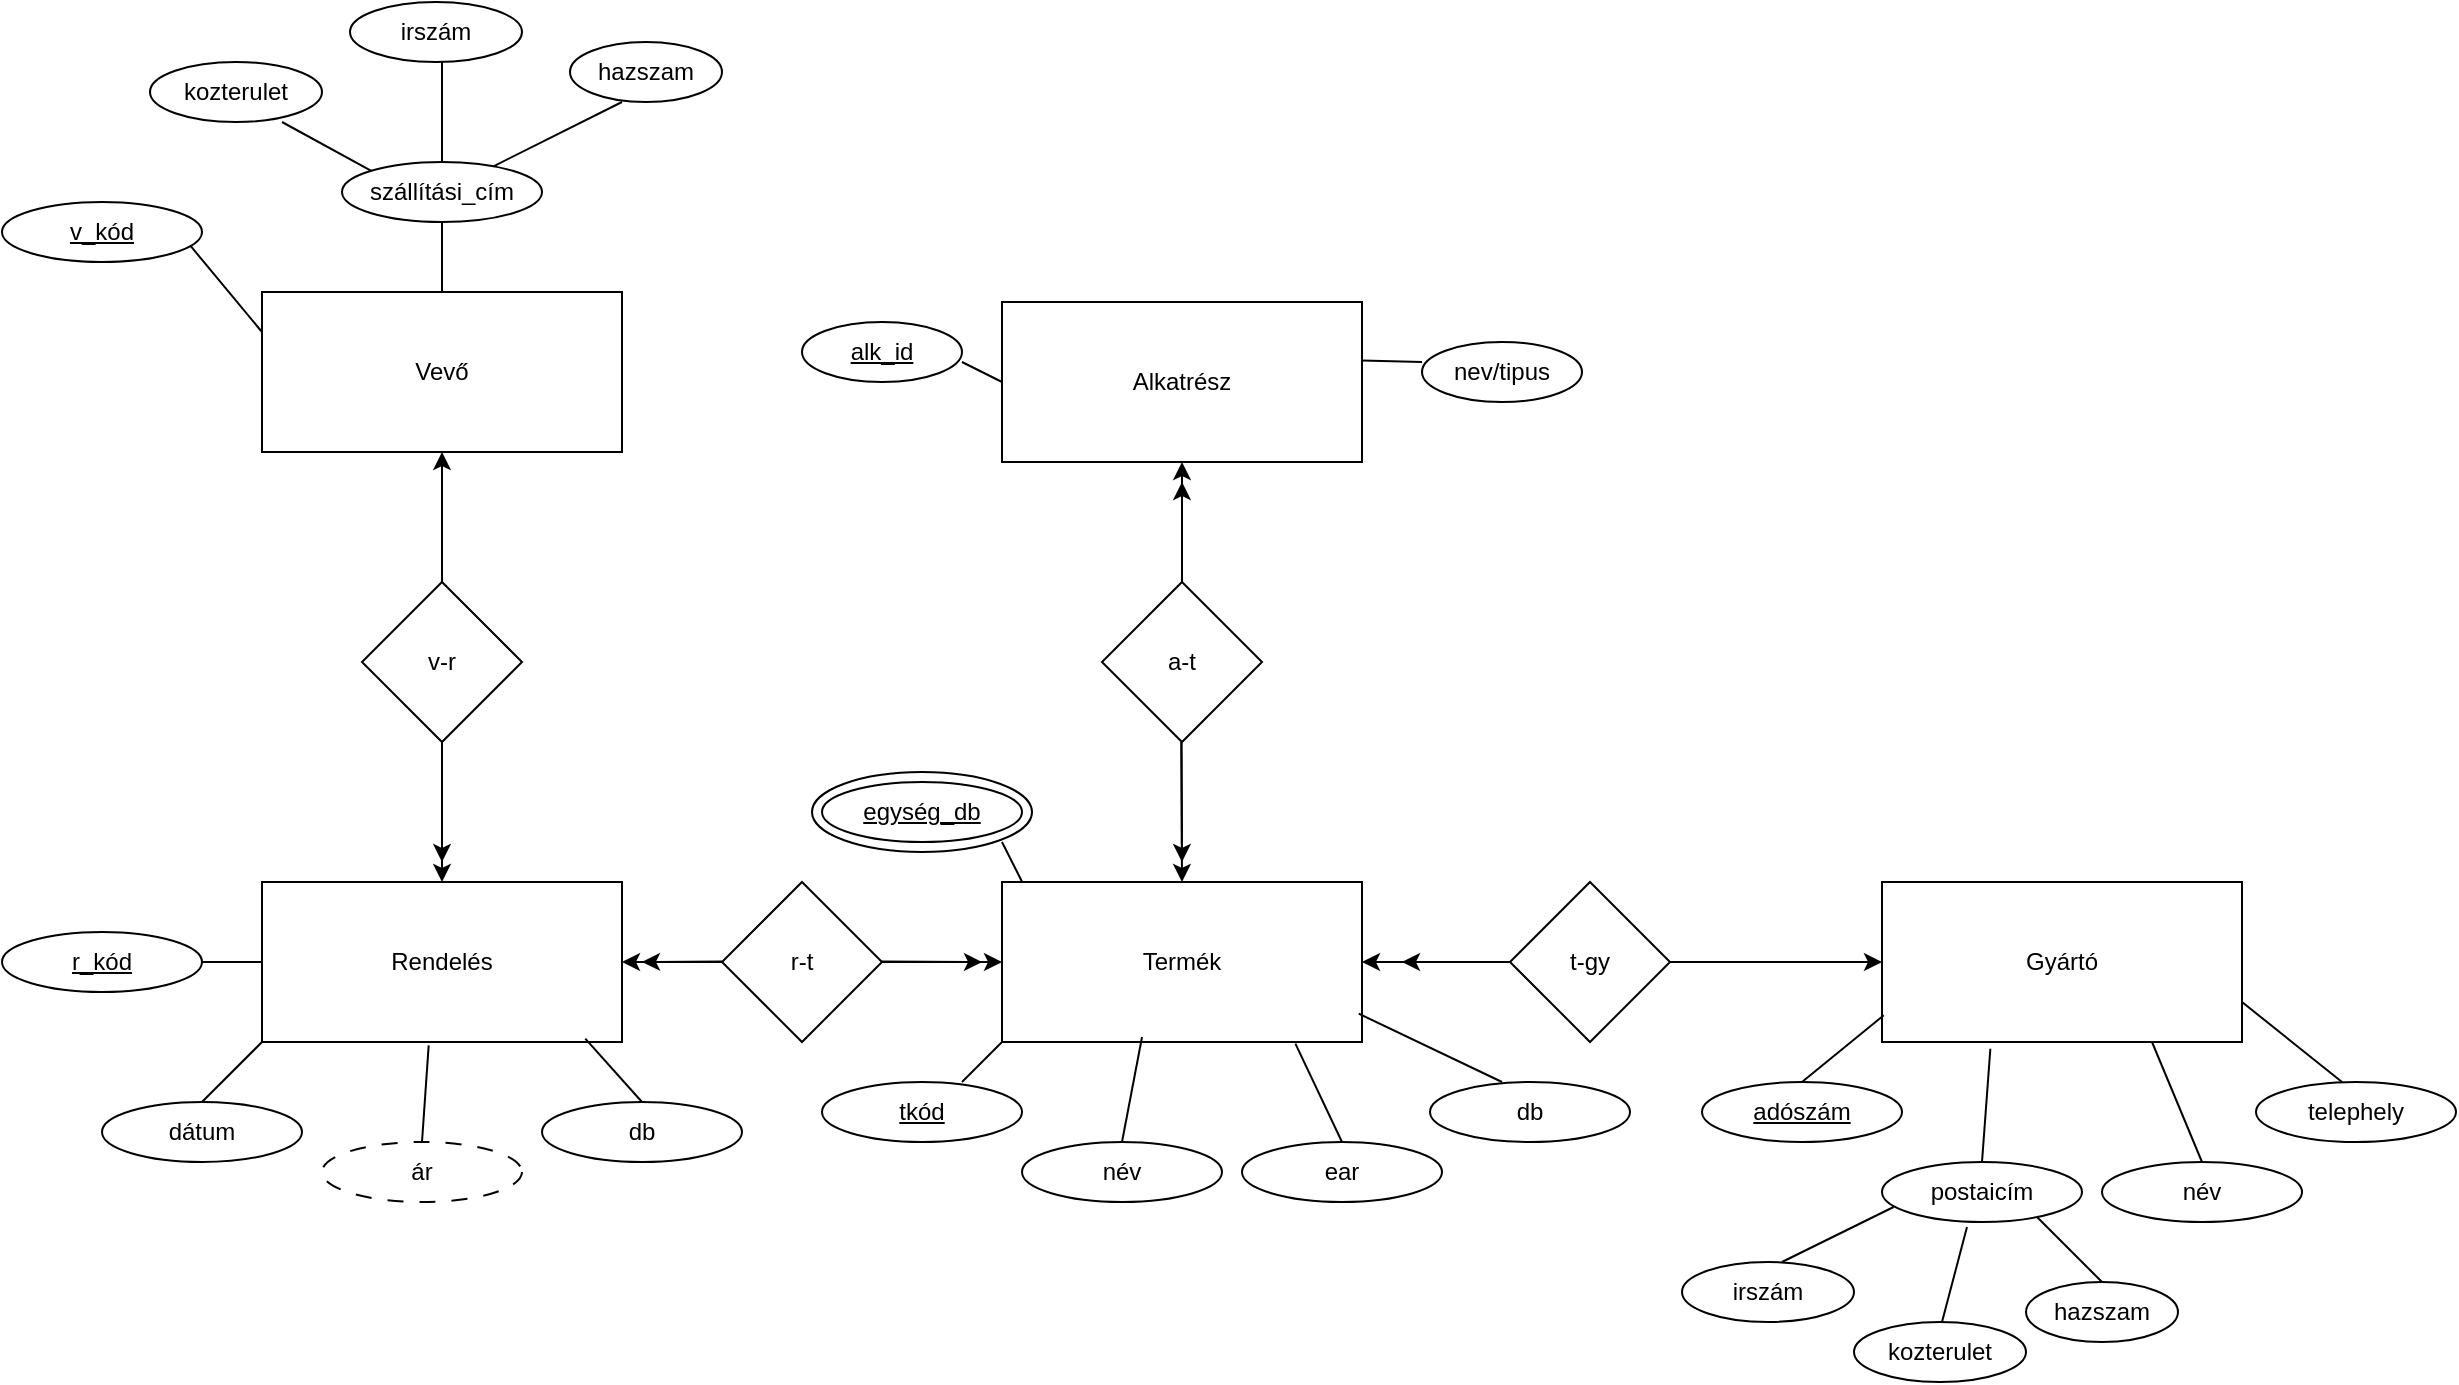 <mxfile version="24.7.17">
  <diagram name="1 oldal" id="ex3Txr2FjhUjlNpyfDLN">
    <mxGraphModel dx="2128" dy="3126" grid="1" gridSize="10" guides="1" tooltips="1" connect="1" arrows="1" fold="1" page="1" pageScale="2" pageWidth="827" pageHeight="1169" math="0" shadow="0">
      <root>
        <mxCell id="0" />
        <mxCell id="1" parent="0" />
        <mxCell id="LWF4Wzzg6qmSSUHvdloJ-1" value="Termék" style="rounded=0;whiteSpace=wrap;html=1;" parent="1" vertex="1">
          <mxGeometry x="470" y="380" width="180" height="80" as="geometry" />
        </mxCell>
        <mxCell id="LWF4Wzzg6qmSSUHvdloJ-2" value="Gyártó" style="rounded=0;whiteSpace=wrap;html=1;" parent="1" vertex="1">
          <mxGeometry x="910" y="380" width="180" height="80" as="geometry" />
        </mxCell>
        <mxCell id="LWF4Wzzg6qmSSUHvdloJ-19" value="t-gy" style="rhombus;whiteSpace=wrap;html=1;" parent="1" vertex="1">
          <mxGeometry x="724" y="380" width="80" height="80" as="geometry" />
        </mxCell>
        <mxCell id="LWF4Wzzg6qmSSUHvdloJ-22" value="" style="endArrow=classic;html=1;rounded=0;entryX=0;entryY=0.5;entryDx=0;entryDy=0;" parent="1" target="LWF4Wzzg6qmSSUHvdloJ-2" edge="1">
          <mxGeometry width="50" height="50" relative="1" as="geometry">
            <mxPoint x="804" y="420" as="sourcePoint" />
            <mxPoint x="854" y="370" as="targetPoint" />
          </mxGeometry>
        </mxCell>
        <mxCell id="LWF4Wzzg6qmSSUHvdloJ-23" value="" style="endArrow=classic;html=1;rounded=0;entryX=1;entryY=0.5;entryDx=0;entryDy=0;" parent="1" target="LWF4Wzzg6qmSSUHvdloJ-1" edge="1">
          <mxGeometry width="50" height="50" relative="1" as="geometry">
            <mxPoint x="724" y="420" as="sourcePoint" />
            <mxPoint x="774" y="370" as="targetPoint" />
          </mxGeometry>
        </mxCell>
        <mxCell id="LWF4Wzzg6qmSSUHvdloJ-24" value="" style="endArrow=classic;html=1;rounded=0;" parent="1" edge="1">
          <mxGeometry width="50" height="50" relative="1" as="geometry">
            <mxPoint x="720" y="420" as="sourcePoint" />
            <mxPoint x="670" y="420" as="targetPoint" />
          </mxGeometry>
        </mxCell>
        <mxCell id="LWF4Wzzg6qmSSUHvdloJ-25" value="&lt;u&gt;tkód&lt;/u&gt;" style="ellipse;whiteSpace=wrap;html=1;" parent="1" vertex="1">
          <mxGeometry x="380" y="480" width="100" height="30" as="geometry" />
        </mxCell>
        <mxCell id="LWF4Wzzg6qmSSUHvdloJ-26" value="név" style="ellipse;whiteSpace=wrap;html=1;" parent="1" vertex="1">
          <mxGeometry x="480" y="510" width="100" height="30" as="geometry" />
        </mxCell>
        <mxCell id="LWF4Wzzg6qmSSUHvdloJ-27" value="ear" style="ellipse;whiteSpace=wrap;html=1;" parent="1" vertex="1">
          <mxGeometry x="590" y="510" width="100" height="30" as="geometry" />
        </mxCell>
        <mxCell id="LWF4Wzzg6qmSSUHvdloJ-28" value="&lt;u&gt;adószám&lt;/u&gt;" style="ellipse;whiteSpace=wrap;html=1;" parent="1" vertex="1">
          <mxGeometry x="820" y="480" width="100" height="30" as="geometry" />
        </mxCell>
        <mxCell id="LWF4Wzzg6qmSSUHvdloJ-29" value="postaicím" style="ellipse;whiteSpace=wrap;html=1;" parent="1" vertex="1">
          <mxGeometry x="910" y="520" width="100" height="30" as="geometry" />
        </mxCell>
        <mxCell id="LWF4Wzzg6qmSSUHvdloJ-30" value="telephely" style="ellipse;whiteSpace=wrap;html=1;" parent="1" vertex="1">
          <mxGeometry x="1097" y="480" width="100" height="30" as="geometry" />
        </mxCell>
        <mxCell id="LWF4Wzzg6qmSSUHvdloJ-38" value="db" style="ellipse;whiteSpace=wrap;html=1;" parent="1" vertex="1">
          <mxGeometry x="684" y="480" width="100" height="30" as="geometry" />
        </mxCell>
        <mxCell id="LWF4Wzzg6qmSSUHvdloJ-39" value="név" style="ellipse;whiteSpace=wrap;html=1;" parent="1" vertex="1">
          <mxGeometry x="1020" y="520" width="100" height="30" as="geometry" />
        </mxCell>
        <mxCell id="LWF4Wzzg6qmSSUHvdloJ-40" value="irszám" style="ellipse;whiteSpace=wrap;html=1;" parent="1" vertex="1">
          <mxGeometry x="810" y="570" width="86" height="30" as="geometry" />
        </mxCell>
        <mxCell id="LWF4Wzzg6qmSSUHvdloJ-41" value="kozterulet" style="ellipse;whiteSpace=wrap;html=1;" parent="1" vertex="1">
          <mxGeometry x="896" y="600" width="86" height="30" as="geometry" />
        </mxCell>
        <mxCell id="LWF4Wzzg6qmSSUHvdloJ-42" value="hazszam" style="ellipse;whiteSpace=wrap;html=1;" parent="1" vertex="1">
          <mxGeometry x="982" y="580" width="76" height="30" as="geometry" />
        </mxCell>
        <mxCell id="LWF4Wzzg6qmSSUHvdloJ-44" value="Alkatrész" style="rounded=0;whiteSpace=wrap;html=1;" parent="1" vertex="1">
          <mxGeometry x="470" y="90" width="180" height="80" as="geometry" />
        </mxCell>
        <mxCell id="LWF4Wzzg6qmSSUHvdloJ-46" value="a-t" style="rhombus;whiteSpace=wrap;html=1;" parent="1" vertex="1">
          <mxGeometry x="520" y="230" width="80" height="80" as="geometry" />
        </mxCell>
        <mxCell id="LWF4Wzzg6qmSSUHvdloJ-49" value="" style="endArrow=classic;html=1;rounded=0;entryX=0.5;entryY=1;entryDx=0;entryDy=0;" parent="1" target="LWF4Wzzg6qmSSUHvdloJ-44" edge="1">
          <mxGeometry width="50" height="50" relative="1" as="geometry">
            <mxPoint x="560" y="230" as="sourcePoint" />
            <mxPoint x="610" y="180" as="targetPoint" />
          </mxGeometry>
        </mxCell>
        <mxCell id="LWF4Wzzg6qmSSUHvdloJ-50" value="" style="endArrow=classic;html=1;rounded=0;" parent="1" edge="1">
          <mxGeometry width="50" height="50" relative="1" as="geometry">
            <mxPoint x="559.71" y="310" as="sourcePoint" />
            <mxPoint x="560" y="380" as="targetPoint" />
          </mxGeometry>
        </mxCell>
        <mxCell id="LWF4Wzzg6qmSSUHvdloJ-51" value="" style="endArrow=classic;html=1;rounded=0;" parent="1" edge="1">
          <mxGeometry width="50" height="50" relative="1" as="geometry">
            <mxPoint x="559.71" y="310" as="sourcePoint" />
            <mxPoint x="560" y="370" as="targetPoint" />
          </mxGeometry>
        </mxCell>
        <mxCell id="LWF4Wzzg6qmSSUHvdloJ-52" value="nev/tipus" style="ellipse;whiteSpace=wrap;html=1;" parent="1" vertex="1">
          <mxGeometry x="680" y="110" width="80" height="30" as="geometry" />
        </mxCell>
        <mxCell id="LWF4Wzzg6qmSSUHvdloJ-53" value="" style="endArrow=classic;html=1;rounded=0;" parent="1" edge="1">
          <mxGeometry width="50" height="50" relative="1" as="geometry">
            <mxPoint x="560" y="230" as="sourcePoint" />
            <mxPoint x="560" y="180" as="targetPoint" />
          </mxGeometry>
        </mxCell>
        <mxCell id="LWF4Wzzg6qmSSUHvdloJ-55" value="&lt;u&gt;alk_id&lt;/u&gt;" style="ellipse;whiteSpace=wrap;html=1;" parent="1" vertex="1">
          <mxGeometry x="370" y="100" width="80" height="30" as="geometry" />
        </mxCell>
        <mxCell id="LWF4Wzzg6qmSSUHvdloJ-56" value="&lt;u&gt;egység_db&lt;/u&gt;" style="ellipse;whiteSpace=wrap;html=1;fillColor=none;" parent="1" vertex="1">
          <mxGeometry x="380" y="330" width="100" height="30" as="geometry" />
        </mxCell>
        <mxCell id="LWF4Wzzg6qmSSUHvdloJ-58" value="" style="ellipse;whiteSpace=wrap;html=1;fillColor=none;" parent="1" vertex="1">
          <mxGeometry x="375" y="325" width="110" height="40" as="geometry" />
        </mxCell>
        <mxCell id="LWF4Wzzg6qmSSUHvdloJ-59" value="" style="endArrow=none;html=1;rounded=0;entryX=0;entryY=1;entryDx=0;entryDy=0;" parent="1" target="LWF4Wzzg6qmSSUHvdloJ-1" edge="1">
          <mxGeometry width="50" height="50" relative="1" as="geometry">
            <mxPoint x="450" y="480" as="sourcePoint" />
            <mxPoint x="500" y="430" as="targetPoint" />
          </mxGeometry>
        </mxCell>
        <mxCell id="LWF4Wzzg6qmSSUHvdloJ-60" value="" style="endArrow=none;html=1;rounded=0;entryX=0.389;entryY=0.969;entryDx=0;entryDy=0;entryPerimeter=0;" parent="1" target="LWF4Wzzg6qmSSUHvdloJ-1" edge="1">
          <mxGeometry width="50" height="50" relative="1" as="geometry">
            <mxPoint x="530" y="510" as="sourcePoint" />
            <mxPoint x="580" y="460" as="targetPoint" />
          </mxGeometry>
        </mxCell>
        <mxCell id="LWF4Wzzg6qmSSUHvdloJ-61" value="" style="endArrow=none;html=1;rounded=0;entryX=0.815;entryY=1.01;entryDx=0;entryDy=0;entryPerimeter=0;" parent="1" target="LWF4Wzzg6qmSSUHvdloJ-1" edge="1">
          <mxGeometry width="50" height="50" relative="1" as="geometry">
            <mxPoint x="640" y="510" as="sourcePoint" />
            <mxPoint x="690" y="460" as="targetPoint" />
          </mxGeometry>
        </mxCell>
        <mxCell id="LWF4Wzzg6qmSSUHvdloJ-62" value="" style="endArrow=none;html=1;rounded=0;entryX=0.991;entryY=0.823;entryDx=0;entryDy=0;entryPerimeter=0;" parent="1" target="LWF4Wzzg6qmSSUHvdloJ-1" edge="1">
          <mxGeometry width="50" height="50" relative="1" as="geometry">
            <mxPoint x="720" y="480" as="sourcePoint" />
            <mxPoint x="770" y="430" as="targetPoint" />
          </mxGeometry>
        </mxCell>
        <mxCell id="LWF4Wzzg6qmSSUHvdloJ-63" value="" style="endArrow=none;html=1;rounded=0;entryX=0.005;entryY=0.833;entryDx=0;entryDy=0;entryPerimeter=0;" parent="1" target="LWF4Wzzg6qmSSUHvdloJ-2" edge="1">
          <mxGeometry width="50" height="50" relative="1" as="geometry">
            <mxPoint x="870" y="480" as="sourcePoint" />
            <mxPoint x="920" y="430" as="targetPoint" />
          </mxGeometry>
        </mxCell>
        <mxCell id="LWF4Wzzg6qmSSUHvdloJ-64" value="" style="endArrow=none;html=1;rounded=0;entryX=0.301;entryY=1.042;entryDx=0;entryDy=0;entryPerimeter=0;" parent="1" target="LWF4Wzzg6qmSSUHvdloJ-2" edge="1">
          <mxGeometry width="50" height="50" relative="1" as="geometry">
            <mxPoint x="960" y="520" as="sourcePoint" />
            <mxPoint x="1010" y="470" as="targetPoint" />
          </mxGeometry>
        </mxCell>
        <mxCell id="LWF4Wzzg6qmSSUHvdloJ-65" value="" style="endArrow=none;html=1;rounded=0;entryX=0.75;entryY=1;entryDx=0;entryDy=0;" parent="1" target="LWF4Wzzg6qmSSUHvdloJ-2" edge="1">
          <mxGeometry width="50" height="50" relative="1" as="geometry">
            <mxPoint x="1070" y="520" as="sourcePoint" />
            <mxPoint x="1120" y="470" as="targetPoint" />
          </mxGeometry>
        </mxCell>
        <mxCell id="LWF4Wzzg6qmSSUHvdloJ-66" value="" style="endArrow=none;html=1;rounded=0;entryX=1;entryY=0.75;entryDx=0;entryDy=0;" parent="1" target="LWF4Wzzg6qmSSUHvdloJ-2" edge="1">
          <mxGeometry width="50" height="50" relative="1" as="geometry">
            <mxPoint x="1140" y="480" as="sourcePoint" />
            <mxPoint x="1190" y="430" as="targetPoint" />
          </mxGeometry>
        </mxCell>
        <mxCell id="LWF4Wzzg6qmSSUHvdloJ-67" value="" style="endArrow=none;html=1;rounded=0;entryX=0.058;entryY=0.75;entryDx=0;entryDy=0;entryPerimeter=0;" parent="1" target="LWF4Wzzg6qmSSUHvdloJ-29" edge="1">
          <mxGeometry width="50" height="50" relative="1" as="geometry">
            <mxPoint x="860" y="570" as="sourcePoint" />
            <mxPoint x="910" y="520" as="targetPoint" />
          </mxGeometry>
        </mxCell>
        <mxCell id="LWF4Wzzg6qmSSUHvdloJ-68" value="" style="endArrow=none;html=1;rounded=0;entryX=0.425;entryY=1.083;entryDx=0;entryDy=0;entryPerimeter=0;" parent="1" target="LWF4Wzzg6qmSSUHvdloJ-29" edge="1">
          <mxGeometry width="50" height="50" relative="1" as="geometry">
            <mxPoint x="940" y="600" as="sourcePoint" />
            <mxPoint x="990" y="550" as="targetPoint" />
          </mxGeometry>
        </mxCell>
        <mxCell id="LWF4Wzzg6qmSSUHvdloJ-69" value="" style="endArrow=none;html=1;rounded=0;entryX=0.775;entryY=0.917;entryDx=0;entryDy=0;entryPerimeter=0;" parent="1" target="LWF4Wzzg6qmSSUHvdloJ-29" edge="1">
          <mxGeometry width="50" height="50" relative="1" as="geometry">
            <mxPoint x="1020" y="580" as="sourcePoint" />
            <mxPoint x="1070" y="530" as="targetPoint" />
          </mxGeometry>
        </mxCell>
        <mxCell id="LWF4Wzzg6qmSSUHvdloJ-70" value="" style="endArrow=none;html=1;rounded=0;entryX=0.056;entryY=0;entryDx=0;entryDy=0;entryPerimeter=0;" parent="1" target="LWF4Wzzg6qmSSUHvdloJ-1" edge="1">
          <mxGeometry width="50" height="50" relative="1" as="geometry">
            <mxPoint x="470" y="360" as="sourcePoint" />
            <mxPoint x="520" y="310" as="targetPoint" />
          </mxGeometry>
        </mxCell>
        <mxCell id="LWF4Wzzg6qmSSUHvdloJ-71" value="" style="endArrow=none;html=1;rounded=0;entryX=0;entryY=0.5;entryDx=0;entryDy=0;" parent="1" target="LWF4Wzzg6qmSSUHvdloJ-44" edge="1">
          <mxGeometry width="50" height="50" relative="1" as="geometry">
            <mxPoint x="450" y="120" as="sourcePoint" />
            <mxPoint x="500" y="70" as="targetPoint" />
          </mxGeometry>
        </mxCell>
        <mxCell id="LWF4Wzzg6qmSSUHvdloJ-72" value="" style="endArrow=none;html=1;rounded=0;exitX=1;exitY=0.365;exitDx=0;exitDy=0;exitPerimeter=0;" parent="1" source="LWF4Wzzg6qmSSUHvdloJ-44" edge="1">
          <mxGeometry width="50" height="50" relative="1" as="geometry">
            <mxPoint x="630" y="170" as="sourcePoint" />
            <mxPoint x="680" y="120" as="targetPoint" />
          </mxGeometry>
        </mxCell>
        <mxCell id="7LezijpYKVcSRP3QVYAq-1" value="Rendelés" style="rounded=0;whiteSpace=wrap;html=1;" vertex="1" parent="1">
          <mxGeometry x="100" y="380" width="180" height="80" as="geometry" />
        </mxCell>
        <mxCell id="7LezijpYKVcSRP3QVYAq-2" value="r-t" style="rhombus;whiteSpace=wrap;html=1;" vertex="1" parent="1">
          <mxGeometry x="330" y="380" width="80" height="80" as="geometry" />
        </mxCell>
        <mxCell id="7LezijpYKVcSRP3QVYAq-4" value="" style="endArrow=classic;html=1;rounded=0;entryX=0;entryY=0.5;entryDx=0;entryDy=0;" edge="1" parent="1" target="LWF4Wzzg6qmSSUHvdloJ-1">
          <mxGeometry width="50" height="50" relative="1" as="geometry">
            <mxPoint x="410" y="420" as="sourcePoint" />
            <mxPoint x="460" y="370" as="targetPoint" />
          </mxGeometry>
        </mxCell>
        <mxCell id="7LezijpYKVcSRP3QVYAq-5" value="" style="endArrow=classic;html=1;rounded=0;" edge="1" parent="1">
          <mxGeometry width="50" height="50" relative="1" as="geometry">
            <mxPoint x="410" y="419.8" as="sourcePoint" />
            <mxPoint x="460" y="420" as="targetPoint" />
          </mxGeometry>
        </mxCell>
        <mxCell id="7LezijpYKVcSRP3QVYAq-6" value="" style="endArrow=classic;html=1;rounded=0;entryX=1;entryY=0.5;entryDx=0;entryDy=0;exitX=0;exitY=0.5;exitDx=0;exitDy=0;" edge="1" parent="1" source="7LezijpYKVcSRP3QVYAq-2" target="7LezijpYKVcSRP3QVYAq-1">
          <mxGeometry width="50" height="50" relative="1" as="geometry">
            <mxPoint x="470" y="470" as="sourcePoint" />
            <mxPoint x="520" y="420" as="targetPoint" />
          </mxGeometry>
        </mxCell>
        <mxCell id="7LezijpYKVcSRP3QVYAq-7" value="" style="endArrow=classic;html=1;rounded=0;exitX=0;exitY=0.5;exitDx=0;exitDy=0;" edge="1" parent="1">
          <mxGeometry width="50" height="50" relative="1" as="geometry">
            <mxPoint x="330" y="419.71" as="sourcePoint" />
            <mxPoint x="290" y="420" as="targetPoint" />
          </mxGeometry>
        </mxCell>
        <mxCell id="7LezijpYKVcSRP3QVYAq-8" value="dátum" style="ellipse;whiteSpace=wrap;html=1;" vertex="1" parent="1">
          <mxGeometry x="20" y="490" width="100" height="30" as="geometry" />
        </mxCell>
        <mxCell id="7LezijpYKVcSRP3QVYAq-9" value="ár" style="ellipse;whiteSpace=wrap;html=1;dashed=1;dashPattern=8 8;" vertex="1" parent="1">
          <mxGeometry x="130" y="510" width="100" height="30" as="geometry" />
        </mxCell>
        <mxCell id="7LezijpYKVcSRP3QVYAq-10" value="db" style="ellipse;whiteSpace=wrap;html=1;" vertex="1" parent="1">
          <mxGeometry x="240" y="490" width="100" height="30" as="geometry" />
        </mxCell>
        <mxCell id="7LezijpYKVcSRP3QVYAq-11" value="" style="endArrow=none;html=1;rounded=0;entryX=0;entryY=1;entryDx=0;entryDy=0;" edge="1" parent="1" target="7LezijpYKVcSRP3QVYAq-1">
          <mxGeometry width="50" height="50" relative="1" as="geometry">
            <mxPoint x="70" y="490" as="sourcePoint" />
            <mxPoint x="120" y="440" as="targetPoint" />
          </mxGeometry>
        </mxCell>
        <mxCell id="7LezijpYKVcSRP3QVYAq-12" value="" style="endArrow=none;html=1;rounded=0;entryX=0.463;entryY=1.021;entryDx=0;entryDy=0;entryPerimeter=0;" edge="1" parent="1" target="7LezijpYKVcSRP3QVYAq-1">
          <mxGeometry width="50" height="50" relative="1" as="geometry">
            <mxPoint x="180" y="510" as="sourcePoint" />
            <mxPoint x="230" y="460" as="targetPoint" />
          </mxGeometry>
        </mxCell>
        <mxCell id="7LezijpYKVcSRP3QVYAq-13" value="" style="endArrow=none;html=1;rounded=0;entryX=0.898;entryY=0.979;entryDx=0;entryDy=0;entryPerimeter=0;" edge="1" parent="1" target="7LezijpYKVcSRP3QVYAq-1">
          <mxGeometry width="50" height="50" relative="1" as="geometry">
            <mxPoint x="290" y="490" as="sourcePoint" />
            <mxPoint x="340" y="440" as="targetPoint" />
          </mxGeometry>
        </mxCell>
        <mxCell id="7LezijpYKVcSRP3QVYAq-14" value="Vevő" style="rounded=0;whiteSpace=wrap;html=1;" vertex="1" parent="1">
          <mxGeometry x="100" y="85" width="180" height="80" as="geometry" />
        </mxCell>
        <mxCell id="7LezijpYKVcSRP3QVYAq-15" value="v-r" style="rhombus;whiteSpace=wrap;html=1;" vertex="1" parent="1">
          <mxGeometry x="150" y="230" width="80" height="80" as="geometry" />
        </mxCell>
        <mxCell id="7LezijpYKVcSRP3QVYAq-16" value="" style="endArrow=classic;html=1;rounded=0;entryX=0.5;entryY=1;entryDx=0;entryDy=0;" edge="1" parent="1" target="7LezijpYKVcSRP3QVYAq-14">
          <mxGeometry width="50" height="50" relative="1" as="geometry">
            <mxPoint x="190" y="230" as="sourcePoint" />
            <mxPoint x="240" y="180" as="targetPoint" />
          </mxGeometry>
        </mxCell>
        <mxCell id="7LezijpYKVcSRP3QVYAq-17" value="" style="endArrow=classic;html=1;rounded=0;entryX=0.5;entryY=0;entryDx=0;entryDy=0;" edge="1" parent="1" target="7LezijpYKVcSRP3QVYAq-1">
          <mxGeometry width="50" height="50" relative="1" as="geometry">
            <mxPoint x="190" y="310" as="sourcePoint" />
            <mxPoint x="240" y="260" as="targetPoint" />
          </mxGeometry>
        </mxCell>
        <mxCell id="7LezijpYKVcSRP3QVYAq-18" value="" style="endArrow=classic;html=1;rounded=0;" edge="1" parent="1">
          <mxGeometry width="50" height="50" relative="1" as="geometry">
            <mxPoint x="190" y="310" as="sourcePoint" />
            <mxPoint x="190" y="370" as="targetPoint" />
          </mxGeometry>
        </mxCell>
        <mxCell id="7LezijpYKVcSRP3QVYAq-19" value="&lt;u&gt;r_kód&lt;/u&gt;" style="ellipse;whiteSpace=wrap;html=1;" vertex="1" parent="1">
          <mxGeometry x="-30" y="405" width="100" height="30" as="geometry" />
        </mxCell>
        <mxCell id="7LezijpYKVcSRP3QVYAq-21" value="&lt;u&gt;v_kód&lt;/u&gt;" style="ellipse;whiteSpace=wrap;html=1;" vertex="1" parent="1">
          <mxGeometry x="-30" y="40" width="100" height="30" as="geometry" />
        </mxCell>
        <mxCell id="7LezijpYKVcSRP3QVYAq-23" value="szállítási_cím" style="ellipse;whiteSpace=wrap;html=1;" vertex="1" parent="1">
          <mxGeometry x="140" y="20" width="100" height="30" as="geometry" />
        </mxCell>
        <mxCell id="7LezijpYKVcSRP3QVYAq-24" value="irszám" style="ellipse;whiteSpace=wrap;html=1;" vertex="1" parent="1">
          <mxGeometry x="144" y="-60" width="86" height="30" as="geometry" />
        </mxCell>
        <mxCell id="7LezijpYKVcSRP3QVYAq-25" value="kozterulet" style="ellipse;whiteSpace=wrap;html=1;" vertex="1" parent="1">
          <mxGeometry x="44" y="-30" width="86" height="30" as="geometry" />
        </mxCell>
        <mxCell id="7LezijpYKVcSRP3QVYAq-26" value="hazszam" style="ellipse;whiteSpace=wrap;html=1;" vertex="1" parent="1">
          <mxGeometry x="254" y="-40" width="76" height="30" as="geometry" />
        </mxCell>
        <mxCell id="7LezijpYKVcSRP3QVYAq-34" value="" style="endArrow=none;html=1;rounded=0;entryX=0;entryY=0.5;entryDx=0;entryDy=0;" edge="1" parent="1" target="7LezijpYKVcSRP3QVYAq-1">
          <mxGeometry width="50" height="50" relative="1" as="geometry">
            <mxPoint x="70" y="420" as="sourcePoint" />
            <mxPoint x="120" y="370" as="targetPoint" />
          </mxGeometry>
        </mxCell>
        <mxCell id="7LezijpYKVcSRP3QVYAq-35" value="" style="endArrow=none;html=1;rounded=0;entryX=0;entryY=0.25;entryDx=0;entryDy=0;exitX=0.943;exitY=0.733;exitDx=0;exitDy=0;exitPerimeter=0;" edge="1" parent="1" source="7LezijpYKVcSRP3QVYAq-21" target="7LezijpYKVcSRP3QVYAq-14">
          <mxGeometry width="50" height="50" relative="1" as="geometry">
            <mxPoint x="60" y="70" as="sourcePoint" />
            <mxPoint x="110" y="20" as="targetPoint" />
          </mxGeometry>
        </mxCell>
        <mxCell id="7LezijpYKVcSRP3QVYAq-36" value="" style="endArrow=none;html=1;rounded=0;entryX=0.5;entryY=0;entryDx=0;entryDy=0;" edge="1" parent="1" target="7LezijpYKVcSRP3QVYAq-14">
          <mxGeometry width="50" height="50" relative="1" as="geometry">
            <mxPoint x="190" y="50" as="sourcePoint" />
            <mxPoint x="240" as="targetPoint" />
          </mxGeometry>
        </mxCell>
        <mxCell id="7LezijpYKVcSRP3QVYAq-37" value="" style="endArrow=none;html=1;rounded=0;entryX=0;entryY=0;entryDx=0;entryDy=0;" edge="1" parent="1" target="7LezijpYKVcSRP3QVYAq-23">
          <mxGeometry width="50" height="50" relative="1" as="geometry">
            <mxPoint x="110" as="sourcePoint" />
            <mxPoint x="145" y="25" as="targetPoint" />
          </mxGeometry>
        </mxCell>
        <mxCell id="7LezijpYKVcSRP3QVYAq-38" value="" style="endArrow=none;html=1;rounded=0;exitX=0.5;exitY=0;exitDx=0;exitDy=0;" edge="1" parent="1" source="7LezijpYKVcSRP3QVYAq-23">
          <mxGeometry width="50" height="50" relative="1" as="geometry">
            <mxPoint x="140" y="20" as="sourcePoint" />
            <mxPoint x="190" y="-30" as="targetPoint" />
          </mxGeometry>
        </mxCell>
        <mxCell id="7LezijpYKVcSRP3QVYAq-39" value="" style="endArrow=none;html=1;rounded=0;" edge="1" parent="1" source="7LezijpYKVcSRP3QVYAq-23">
          <mxGeometry width="50" height="50" relative="1" as="geometry">
            <mxPoint x="230" y="40" as="sourcePoint" />
            <mxPoint x="280" y="-10" as="targetPoint" />
          </mxGeometry>
        </mxCell>
      </root>
    </mxGraphModel>
  </diagram>
</mxfile>
